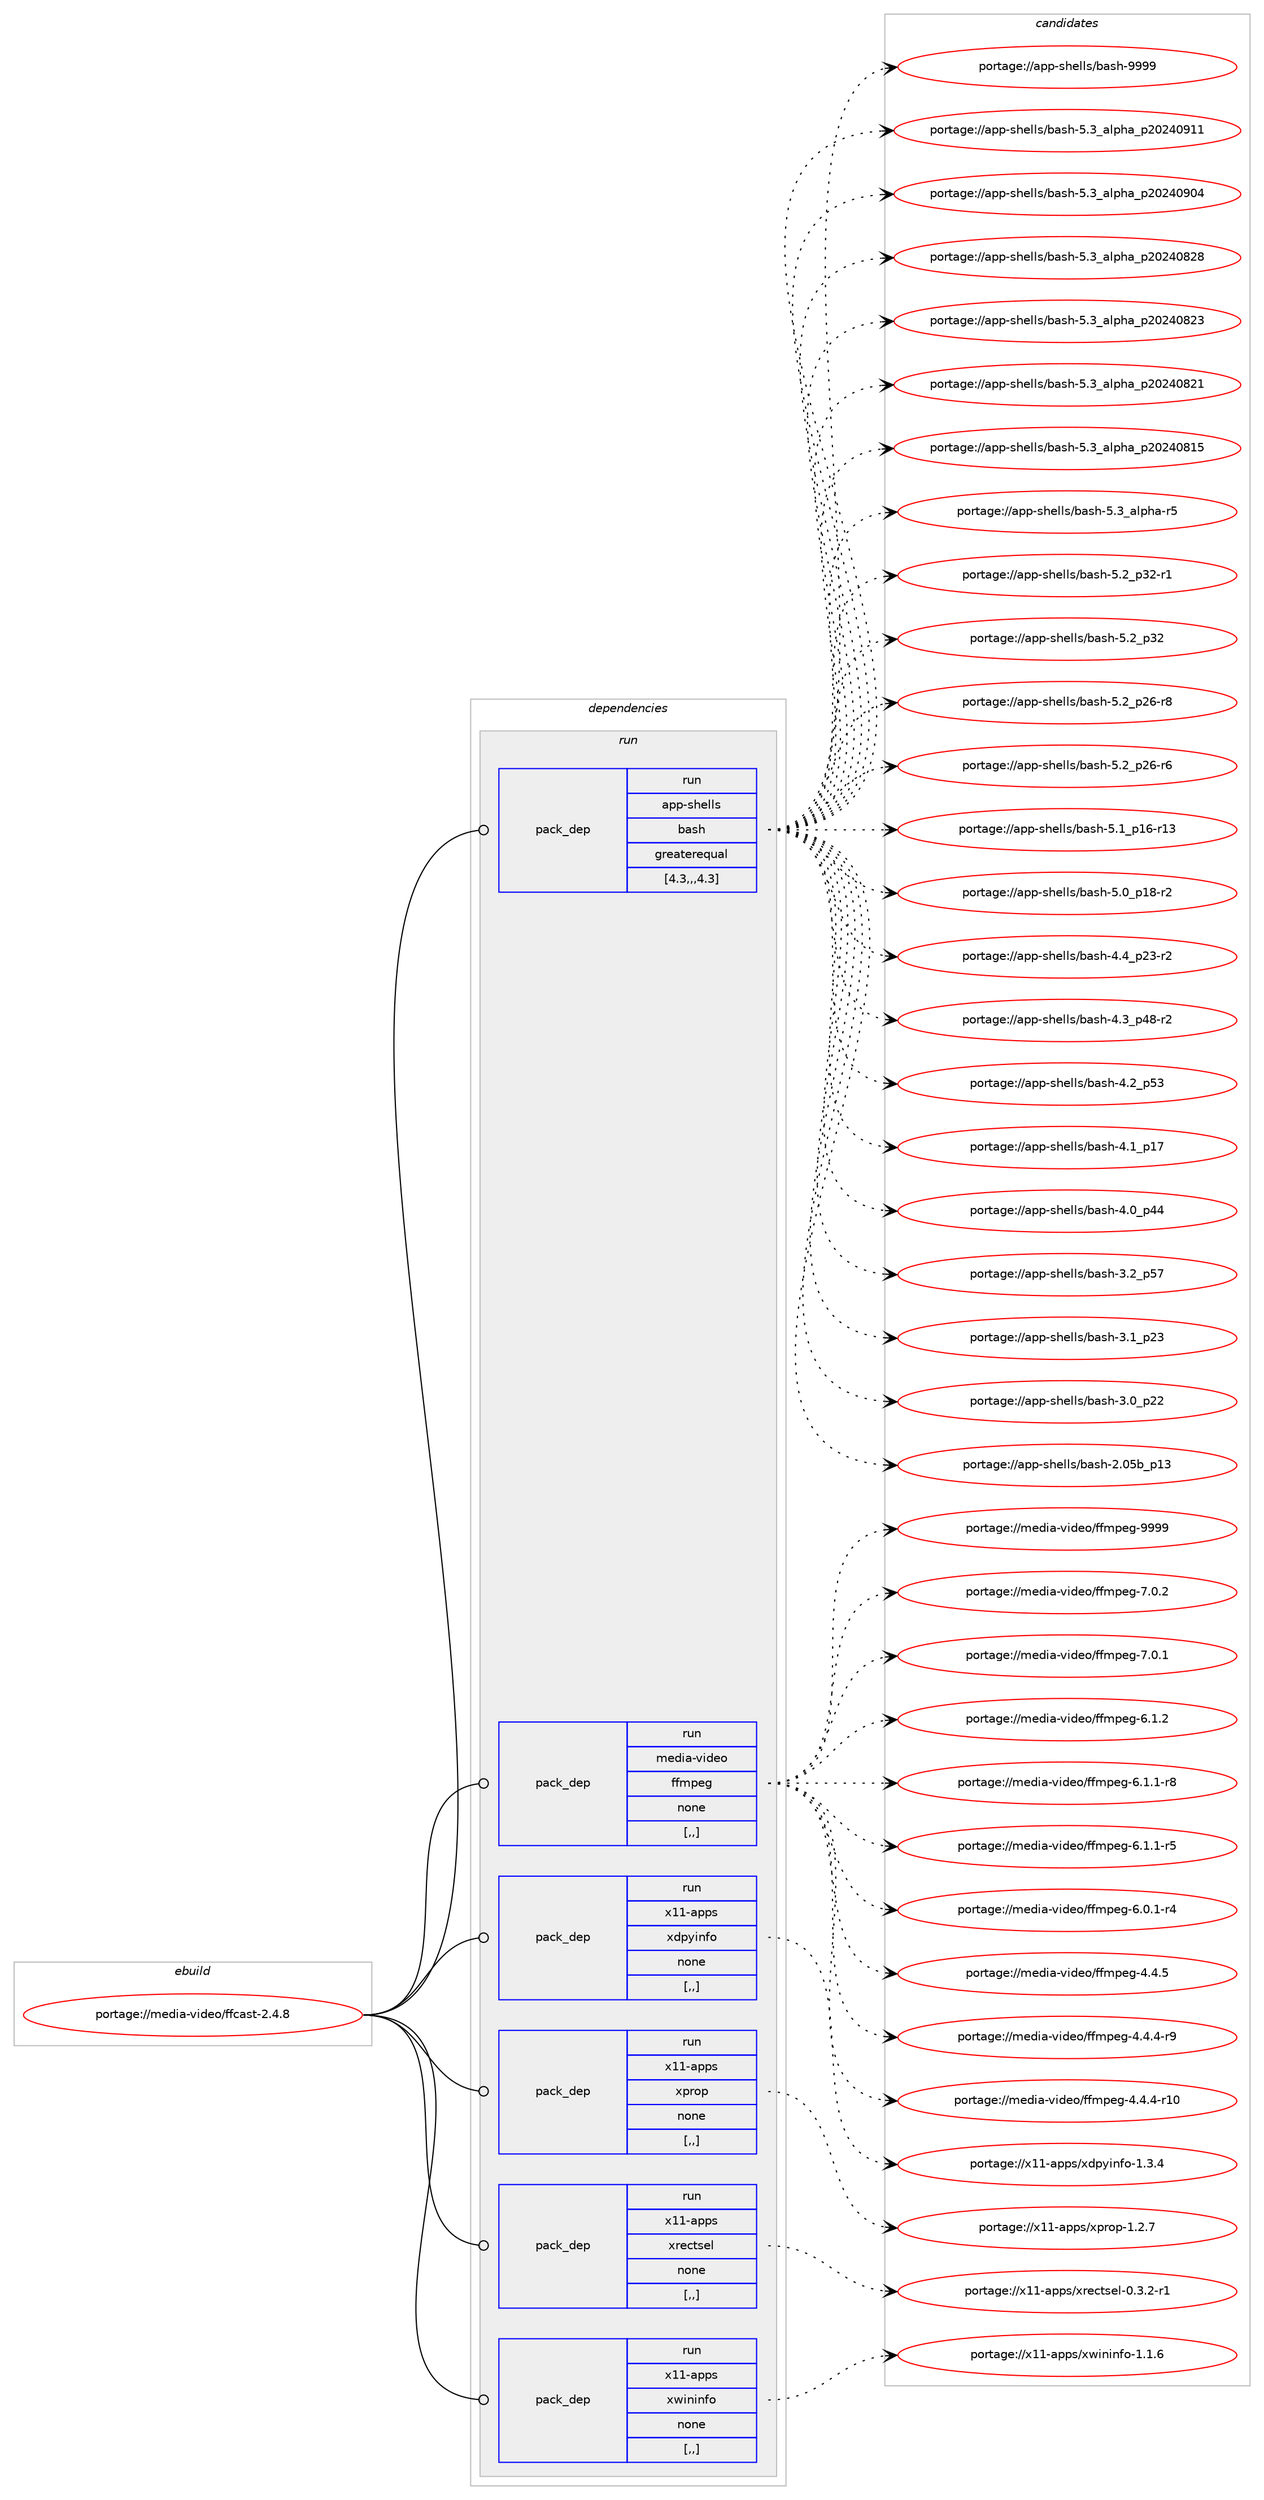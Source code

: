 digraph prolog {

# *************
# Graph options
# *************

newrank=true;
concentrate=true;
compound=true;
graph [rankdir=LR,fontname=Helvetica,fontsize=10,ranksep=1.5];#, ranksep=2.5, nodesep=0.2];
edge  [arrowhead=vee];
node  [fontname=Helvetica,fontsize=10];

# **********
# The ebuild
# **********

subgraph cluster_leftcol {
color=gray;
label=<<i>ebuild</i>>;
id [label="portage://media-video/ffcast-2.4.8", color=red, width=4, href="../media-video/ffcast-2.4.8.svg"];
}

# ****************
# The dependencies
# ****************

subgraph cluster_midcol {
color=gray;
label=<<i>dependencies</i>>;
subgraph cluster_compile {
fillcolor="#eeeeee";
style=filled;
label=<<i>compile</i>>;
}
subgraph cluster_compileandrun {
fillcolor="#eeeeee";
style=filled;
label=<<i>compile and run</i>>;
}
subgraph cluster_run {
fillcolor="#eeeeee";
style=filled;
label=<<i>run</i>>;
subgraph pack613362 {
dependency835942 [label=<<TABLE BORDER="0" CELLBORDER="1" CELLSPACING="0" CELLPADDING="4" WIDTH="220"><TR><TD ROWSPAN="6" CELLPADDING="30">pack_dep</TD></TR><TR><TD WIDTH="110">run</TD></TR><TR><TD>app-shells</TD></TR><TR><TD>bash</TD></TR><TR><TD>greaterequal</TD></TR><TR><TD>[4.3,,,4.3]</TD></TR></TABLE>>, shape=none, color=blue];
}
id:e -> dependency835942:w [weight=20,style="solid",arrowhead="odot"];
subgraph pack613363 {
dependency835943 [label=<<TABLE BORDER="0" CELLBORDER="1" CELLSPACING="0" CELLPADDING="4" WIDTH="220"><TR><TD ROWSPAN="6" CELLPADDING="30">pack_dep</TD></TR><TR><TD WIDTH="110">run</TD></TR><TR><TD>media-video</TD></TR><TR><TD>ffmpeg</TD></TR><TR><TD>none</TD></TR><TR><TD>[,,]</TD></TR></TABLE>>, shape=none, color=blue];
}
id:e -> dependency835943:w [weight=20,style="solid",arrowhead="odot"];
subgraph pack613364 {
dependency835944 [label=<<TABLE BORDER="0" CELLBORDER="1" CELLSPACING="0" CELLPADDING="4" WIDTH="220"><TR><TD ROWSPAN="6" CELLPADDING="30">pack_dep</TD></TR><TR><TD WIDTH="110">run</TD></TR><TR><TD>x11-apps</TD></TR><TR><TD>xdpyinfo</TD></TR><TR><TD>none</TD></TR><TR><TD>[,,]</TD></TR></TABLE>>, shape=none, color=blue];
}
id:e -> dependency835944:w [weight=20,style="solid",arrowhead="odot"];
subgraph pack613365 {
dependency835945 [label=<<TABLE BORDER="0" CELLBORDER="1" CELLSPACING="0" CELLPADDING="4" WIDTH="220"><TR><TD ROWSPAN="6" CELLPADDING="30">pack_dep</TD></TR><TR><TD WIDTH="110">run</TD></TR><TR><TD>x11-apps</TD></TR><TR><TD>xprop</TD></TR><TR><TD>none</TD></TR><TR><TD>[,,]</TD></TR></TABLE>>, shape=none, color=blue];
}
id:e -> dependency835945:w [weight=20,style="solid",arrowhead="odot"];
subgraph pack613366 {
dependency835946 [label=<<TABLE BORDER="0" CELLBORDER="1" CELLSPACING="0" CELLPADDING="4" WIDTH="220"><TR><TD ROWSPAN="6" CELLPADDING="30">pack_dep</TD></TR><TR><TD WIDTH="110">run</TD></TR><TR><TD>x11-apps</TD></TR><TR><TD>xrectsel</TD></TR><TR><TD>none</TD></TR><TR><TD>[,,]</TD></TR></TABLE>>, shape=none, color=blue];
}
id:e -> dependency835946:w [weight=20,style="solid",arrowhead="odot"];
subgraph pack613367 {
dependency835947 [label=<<TABLE BORDER="0" CELLBORDER="1" CELLSPACING="0" CELLPADDING="4" WIDTH="220"><TR><TD ROWSPAN="6" CELLPADDING="30">pack_dep</TD></TR><TR><TD WIDTH="110">run</TD></TR><TR><TD>x11-apps</TD></TR><TR><TD>xwininfo</TD></TR><TR><TD>none</TD></TR><TR><TD>[,,]</TD></TR></TABLE>>, shape=none, color=blue];
}
id:e -> dependency835947:w [weight=20,style="solid",arrowhead="odot"];
}
}

# **************
# The candidates
# **************

subgraph cluster_choices {
rank=same;
color=gray;
label=<<i>candidates</i>>;

subgraph choice613362 {
color=black;
nodesep=1;
choice97112112451151041011081081154798971151044557575757 [label="portage://app-shells/bash-9999", color=red, width=4,href="../app-shells/bash-9999.svg"];
choice971121124511510410110810811547989711510445534651959710811210497951125048505248574949 [label="portage://app-shells/bash-5.3_alpha_p20240911", color=red, width=4,href="../app-shells/bash-5.3_alpha_p20240911.svg"];
choice971121124511510410110810811547989711510445534651959710811210497951125048505248574852 [label="portage://app-shells/bash-5.3_alpha_p20240904", color=red, width=4,href="../app-shells/bash-5.3_alpha_p20240904.svg"];
choice971121124511510410110810811547989711510445534651959710811210497951125048505248565056 [label="portage://app-shells/bash-5.3_alpha_p20240828", color=red, width=4,href="../app-shells/bash-5.3_alpha_p20240828.svg"];
choice971121124511510410110810811547989711510445534651959710811210497951125048505248565051 [label="portage://app-shells/bash-5.3_alpha_p20240823", color=red, width=4,href="../app-shells/bash-5.3_alpha_p20240823.svg"];
choice971121124511510410110810811547989711510445534651959710811210497951125048505248565049 [label="portage://app-shells/bash-5.3_alpha_p20240821", color=red, width=4,href="../app-shells/bash-5.3_alpha_p20240821.svg"];
choice971121124511510410110810811547989711510445534651959710811210497951125048505248564953 [label="portage://app-shells/bash-5.3_alpha_p20240815", color=red, width=4,href="../app-shells/bash-5.3_alpha_p20240815.svg"];
choice9711211245115104101108108115479897115104455346519597108112104974511453 [label="portage://app-shells/bash-5.3_alpha-r5", color=red, width=4,href="../app-shells/bash-5.3_alpha-r5.svg"];
choice9711211245115104101108108115479897115104455346509511251504511449 [label="portage://app-shells/bash-5.2_p32-r1", color=red, width=4,href="../app-shells/bash-5.2_p32-r1.svg"];
choice971121124511510410110810811547989711510445534650951125150 [label="portage://app-shells/bash-5.2_p32", color=red, width=4,href="../app-shells/bash-5.2_p32.svg"];
choice9711211245115104101108108115479897115104455346509511250544511456 [label="portage://app-shells/bash-5.2_p26-r8", color=red, width=4,href="../app-shells/bash-5.2_p26-r8.svg"];
choice9711211245115104101108108115479897115104455346509511250544511454 [label="portage://app-shells/bash-5.2_p26-r6", color=red, width=4,href="../app-shells/bash-5.2_p26-r6.svg"];
choice971121124511510410110810811547989711510445534649951124954451144951 [label="portage://app-shells/bash-5.1_p16-r13", color=red, width=4,href="../app-shells/bash-5.1_p16-r13.svg"];
choice9711211245115104101108108115479897115104455346489511249564511450 [label="portage://app-shells/bash-5.0_p18-r2", color=red, width=4,href="../app-shells/bash-5.0_p18-r2.svg"];
choice9711211245115104101108108115479897115104455246529511250514511450 [label="portage://app-shells/bash-4.4_p23-r2", color=red, width=4,href="../app-shells/bash-4.4_p23-r2.svg"];
choice9711211245115104101108108115479897115104455246519511252564511450 [label="portage://app-shells/bash-4.3_p48-r2", color=red, width=4,href="../app-shells/bash-4.3_p48-r2.svg"];
choice971121124511510410110810811547989711510445524650951125351 [label="portage://app-shells/bash-4.2_p53", color=red, width=4,href="../app-shells/bash-4.2_p53.svg"];
choice971121124511510410110810811547989711510445524649951124955 [label="portage://app-shells/bash-4.1_p17", color=red, width=4,href="../app-shells/bash-4.1_p17.svg"];
choice971121124511510410110810811547989711510445524648951125252 [label="portage://app-shells/bash-4.0_p44", color=red, width=4,href="../app-shells/bash-4.0_p44.svg"];
choice971121124511510410110810811547989711510445514650951125355 [label="portage://app-shells/bash-3.2_p57", color=red, width=4,href="../app-shells/bash-3.2_p57.svg"];
choice971121124511510410110810811547989711510445514649951125051 [label="portage://app-shells/bash-3.1_p23", color=red, width=4,href="../app-shells/bash-3.1_p23.svg"];
choice971121124511510410110810811547989711510445514648951125050 [label="portage://app-shells/bash-3.0_p22", color=red, width=4,href="../app-shells/bash-3.0_p22.svg"];
choice9711211245115104101108108115479897115104455046485398951124951 [label="portage://app-shells/bash-2.05b_p13", color=red, width=4,href="../app-shells/bash-2.05b_p13.svg"];
dependency835942:e -> choice97112112451151041011081081154798971151044557575757:w [style=dotted,weight="100"];
dependency835942:e -> choice971121124511510410110810811547989711510445534651959710811210497951125048505248574949:w [style=dotted,weight="100"];
dependency835942:e -> choice971121124511510410110810811547989711510445534651959710811210497951125048505248574852:w [style=dotted,weight="100"];
dependency835942:e -> choice971121124511510410110810811547989711510445534651959710811210497951125048505248565056:w [style=dotted,weight="100"];
dependency835942:e -> choice971121124511510410110810811547989711510445534651959710811210497951125048505248565051:w [style=dotted,weight="100"];
dependency835942:e -> choice971121124511510410110810811547989711510445534651959710811210497951125048505248565049:w [style=dotted,weight="100"];
dependency835942:e -> choice971121124511510410110810811547989711510445534651959710811210497951125048505248564953:w [style=dotted,weight="100"];
dependency835942:e -> choice9711211245115104101108108115479897115104455346519597108112104974511453:w [style=dotted,weight="100"];
dependency835942:e -> choice9711211245115104101108108115479897115104455346509511251504511449:w [style=dotted,weight="100"];
dependency835942:e -> choice971121124511510410110810811547989711510445534650951125150:w [style=dotted,weight="100"];
dependency835942:e -> choice9711211245115104101108108115479897115104455346509511250544511456:w [style=dotted,weight="100"];
dependency835942:e -> choice9711211245115104101108108115479897115104455346509511250544511454:w [style=dotted,weight="100"];
dependency835942:e -> choice971121124511510410110810811547989711510445534649951124954451144951:w [style=dotted,weight="100"];
dependency835942:e -> choice9711211245115104101108108115479897115104455346489511249564511450:w [style=dotted,weight="100"];
dependency835942:e -> choice9711211245115104101108108115479897115104455246529511250514511450:w [style=dotted,weight="100"];
dependency835942:e -> choice9711211245115104101108108115479897115104455246519511252564511450:w [style=dotted,weight="100"];
dependency835942:e -> choice971121124511510410110810811547989711510445524650951125351:w [style=dotted,weight="100"];
dependency835942:e -> choice971121124511510410110810811547989711510445524649951124955:w [style=dotted,weight="100"];
dependency835942:e -> choice971121124511510410110810811547989711510445524648951125252:w [style=dotted,weight="100"];
dependency835942:e -> choice971121124511510410110810811547989711510445514650951125355:w [style=dotted,weight="100"];
dependency835942:e -> choice971121124511510410110810811547989711510445514649951125051:w [style=dotted,weight="100"];
dependency835942:e -> choice971121124511510410110810811547989711510445514648951125050:w [style=dotted,weight="100"];
dependency835942:e -> choice9711211245115104101108108115479897115104455046485398951124951:w [style=dotted,weight="100"];
}
subgraph choice613363 {
color=black;
nodesep=1;
choice1091011001059745118105100101111471021021091121011034557575757 [label="portage://media-video/ffmpeg-9999", color=red, width=4,href="../media-video/ffmpeg-9999.svg"];
choice109101100105974511810510010111147102102109112101103455546484650 [label="portage://media-video/ffmpeg-7.0.2", color=red, width=4,href="../media-video/ffmpeg-7.0.2.svg"];
choice109101100105974511810510010111147102102109112101103455546484649 [label="portage://media-video/ffmpeg-7.0.1", color=red, width=4,href="../media-video/ffmpeg-7.0.1.svg"];
choice109101100105974511810510010111147102102109112101103455446494650 [label="portage://media-video/ffmpeg-6.1.2", color=red, width=4,href="../media-video/ffmpeg-6.1.2.svg"];
choice1091011001059745118105100101111471021021091121011034554464946494511456 [label="portage://media-video/ffmpeg-6.1.1-r8", color=red, width=4,href="../media-video/ffmpeg-6.1.1-r8.svg"];
choice1091011001059745118105100101111471021021091121011034554464946494511453 [label="portage://media-video/ffmpeg-6.1.1-r5", color=red, width=4,href="../media-video/ffmpeg-6.1.1-r5.svg"];
choice1091011001059745118105100101111471021021091121011034554464846494511452 [label="portage://media-video/ffmpeg-6.0.1-r4", color=red, width=4,href="../media-video/ffmpeg-6.0.1-r4.svg"];
choice109101100105974511810510010111147102102109112101103455246524653 [label="portage://media-video/ffmpeg-4.4.5", color=red, width=4,href="../media-video/ffmpeg-4.4.5.svg"];
choice1091011001059745118105100101111471021021091121011034552465246524511457 [label="portage://media-video/ffmpeg-4.4.4-r9", color=red, width=4,href="../media-video/ffmpeg-4.4.4-r9.svg"];
choice109101100105974511810510010111147102102109112101103455246524652451144948 [label="portage://media-video/ffmpeg-4.4.4-r10", color=red, width=4,href="../media-video/ffmpeg-4.4.4-r10.svg"];
dependency835943:e -> choice1091011001059745118105100101111471021021091121011034557575757:w [style=dotted,weight="100"];
dependency835943:e -> choice109101100105974511810510010111147102102109112101103455546484650:w [style=dotted,weight="100"];
dependency835943:e -> choice109101100105974511810510010111147102102109112101103455546484649:w [style=dotted,weight="100"];
dependency835943:e -> choice109101100105974511810510010111147102102109112101103455446494650:w [style=dotted,weight="100"];
dependency835943:e -> choice1091011001059745118105100101111471021021091121011034554464946494511456:w [style=dotted,weight="100"];
dependency835943:e -> choice1091011001059745118105100101111471021021091121011034554464946494511453:w [style=dotted,weight="100"];
dependency835943:e -> choice1091011001059745118105100101111471021021091121011034554464846494511452:w [style=dotted,weight="100"];
dependency835943:e -> choice109101100105974511810510010111147102102109112101103455246524653:w [style=dotted,weight="100"];
dependency835943:e -> choice1091011001059745118105100101111471021021091121011034552465246524511457:w [style=dotted,weight="100"];
dependency835943:e -> choice109101100105974511810510010111147102102109112101103455246524652451144948:w [style=dotted,weight="100"];
}
subgraph choice613364 {
color=black;
nodesep=1;
choice1204949459711211211547120100112121105110102111454946514652 [label="portage://x11-apps/xdpyinfo-1.3.4", color=red, width=4,href="../x11-apps/xdpyinfo-1.3.4.svg"];
dependency835944:e -> choice1204949459711211211547120100112121105110102111454946514652:w [style=dotted,weight="100"];
}
subgraph choice613365 {
color=black;
nodesep=1;
choice1204949459711211211547120112114111112454946504655 [label="portage://x11-apps/xprop-1.2.7", color=red, width=4,href="../x11-apps/xprop-1.2.7.svg"];
dependency835945:e -> choice1204949459711211211547120112114111112454946504655:w [style=dotted,weight="100"];
}
subgraph choice613366 {
color=black;
nodesep=1;
choice1204949459711211211547120114101991161151011084548465146504511449 [label="portage://x11-apps/xrectsel-0.3.2-r1", color=red, width=4,href="../x11-apps/xrectsel-0.3.2-r1.svg"];
dependency835946:e -> choice1204949459711211211547120114101991161151011084548465146504511449:w [style=dotted,weight="100"];
}
subgraph choice613367 {
color=black;
nodesep=1;
choice1204949459711211211547120119105110105110102111454946494654 [label="portage://x11-apps/xwininfo-1.1.6", color=red, width=4,href="../x11-apps/xwininfo-1.1.6.svg"];
dependency835947:e -> choice1204949459711211211547120119105110105110102111454946494654:w [style=dotted,weight="100"];
}
}

}
